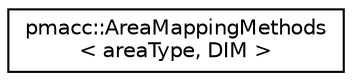 digraph "Graphical Class Hierarchy"
{
 // LATEX_PDF_SIZE
  edge [fontname="Helvetica",fontsize="10",labelfontname="Helvetica",labelfontsize="10"];
  node [fontname="Helvetica",fontsize="10",shape=record];
  rankdir="LR";
  Node0 [label="pmacc::AreaMappingMethods\l\< areaType, DIM \>",height=0.2,width=0.4,color="black", fillcolor="white", style="filled",URL="$classpmacc_1_1_area_mapping_methods.html",tooltip="Helper class for AreaMapping."];
}
